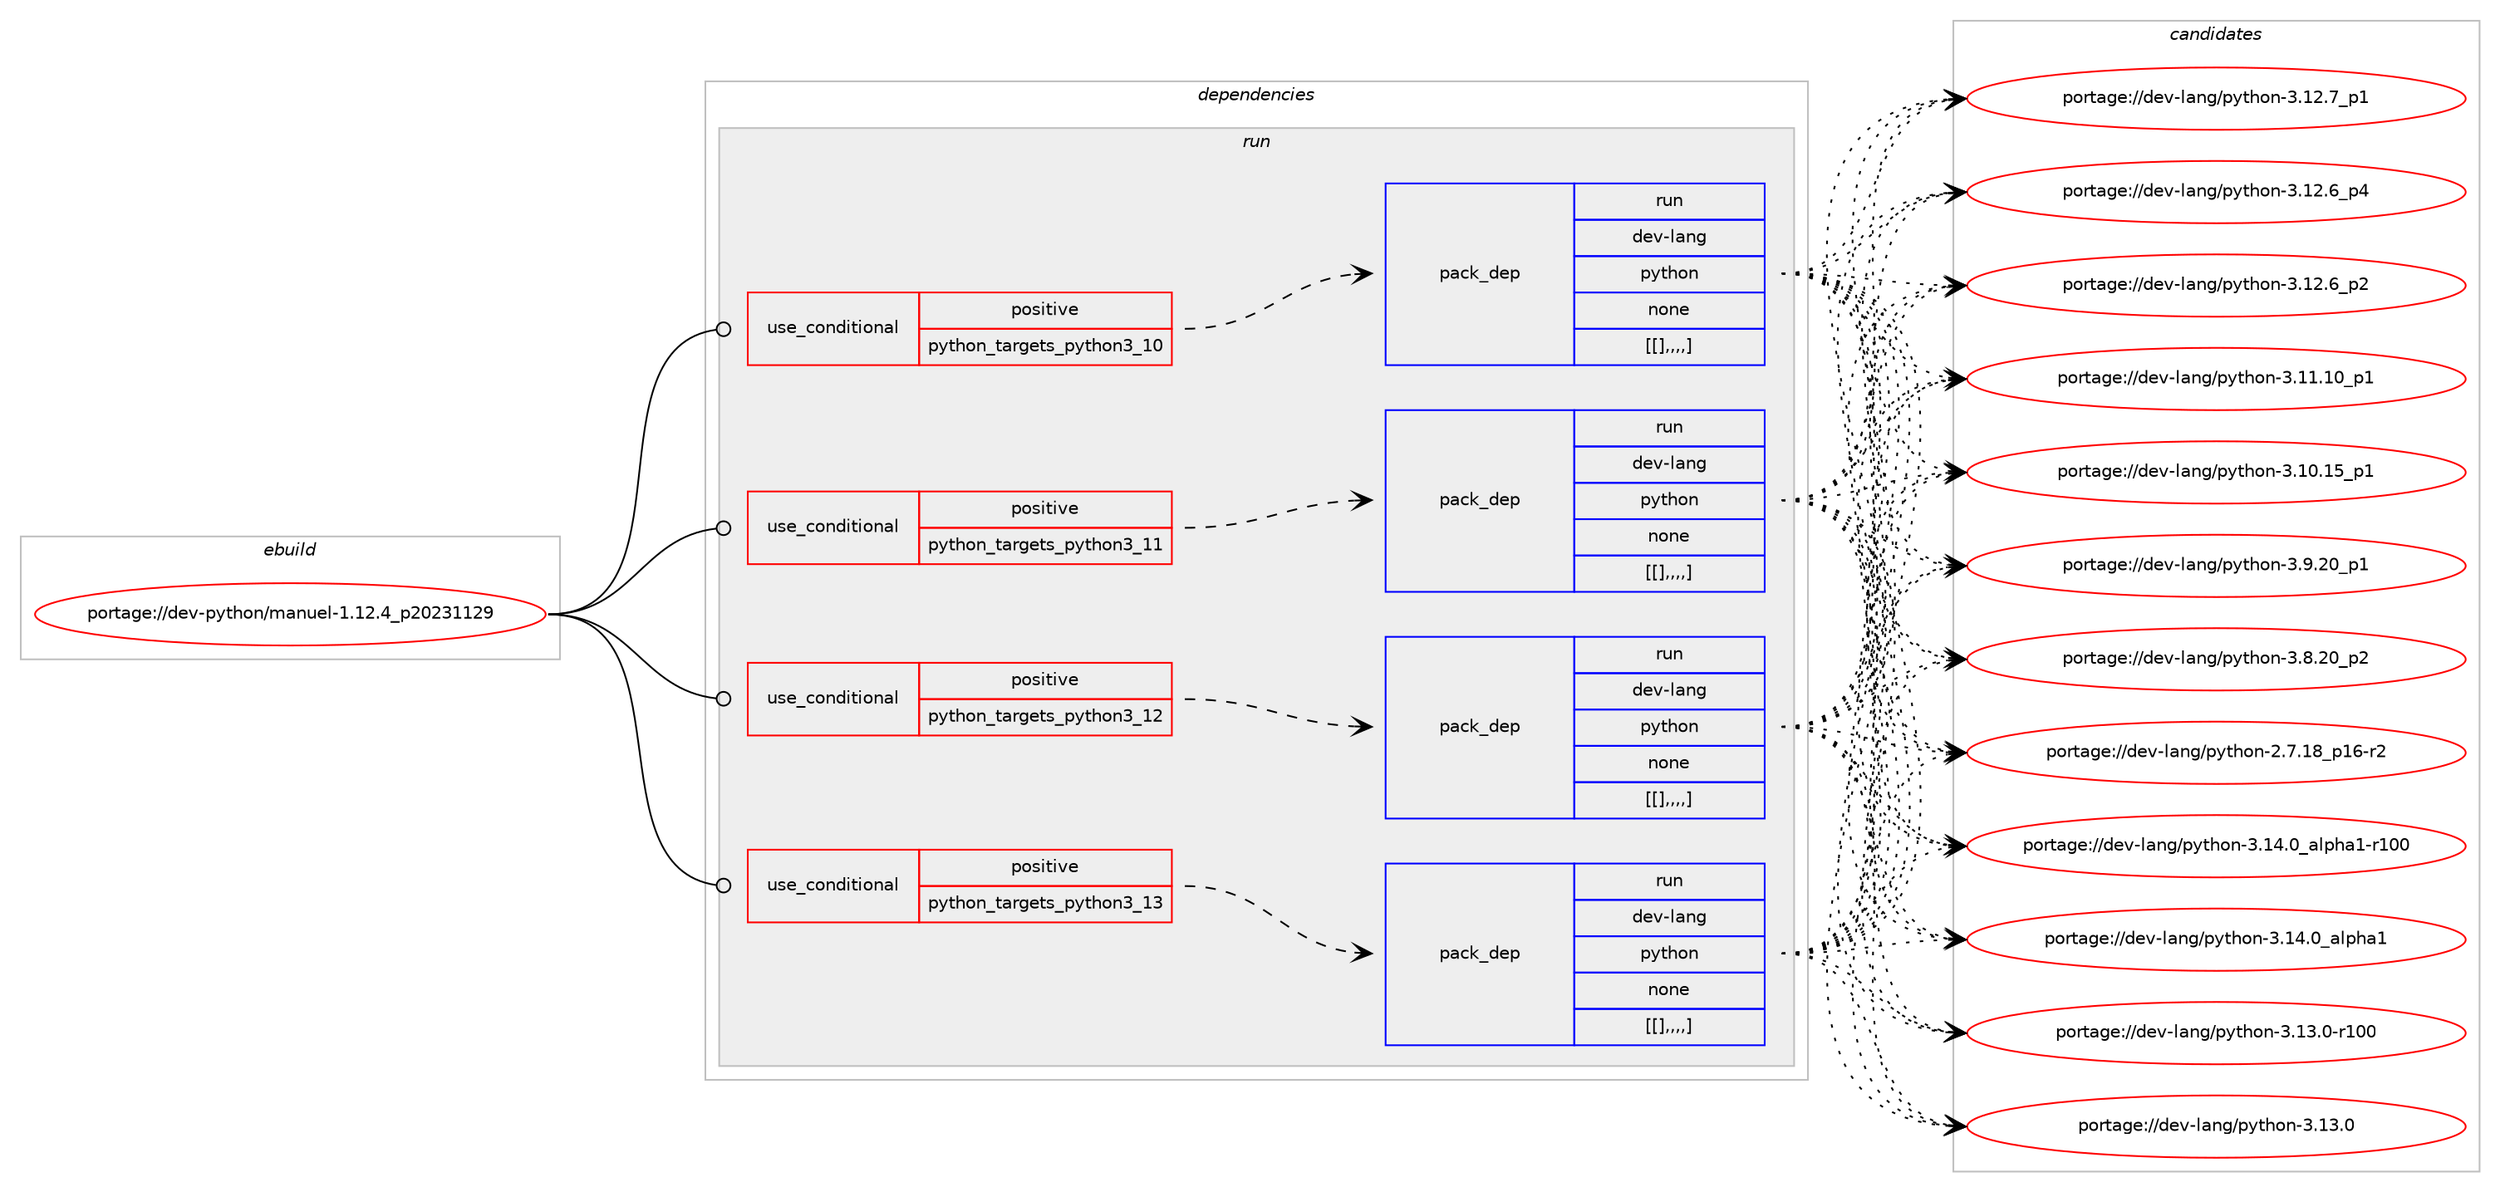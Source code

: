 digraph prolog {

# *************
# Graph options
# *************

newrank=true;
concentrate=true;
compound=true;
graph [rankdir=LR,fontname=Helvetica,fontsize=10,ranksep=1.5];#, ranksep=2.5, nodesep=0.2];
edge  [arrowhead=vee];
node  [fontname=Helvetica,fontsize=10];

# **********
# The ebuild
# **********

subgraph cluster_leftcol {
color=gray;
label=<<i>ebuild</i>>;
id [label="portage://dev-python/manuel-1.12.4_p20231129", color=red, width=4, href="../dev-python/manuel-1.12.4_p20231129.svg"];
}

# ****************
# The dependencies
# ****************

subgraph cluster_midcol {
color=gray;
label=<<i>dependencies</i>>;
subgraph cluster_compile {
fillcolor="#eeeeee";
style=filled;
label=<<i>compile</i>>;
}
subgraph cluster_compileandrun {
fillcolor="#eeeeee";
style=filled;
label=<<i>compile and run</i>>;
}
subgraph cluster_run {
fillcolor="#eeeeee";
style=filled;
label=<<i>run</i>>;
subgraph cond36891 {
dependency156544 [label=<<TABLE BORDER="0" CELLBORDER="1" CELLSPACING="0" CELLPADDING="4"><TR><TD ROWSPAN="3" CELLPADDING="10">use_conditional</TD></TR><TR><TD>positive</TD></TR><TR><TD>python_targets_python3_10</TD></TR></TABLE>>, shape=none, color=red];
subgraph pack118326 {
dependency156551 [label=<<TABLE BORDER="0" CELLBORDER="1" CELLSPACING="0" CELLPADDING="4" WIDTH="220"><TR><TD ROWSPAN="6" CELLPADDING="30">pack_dep</TD></TR><TR><TD WIDTH="110">run</TD></TR><TR><TD>dev-lang</TD></TR><TR><TD>python</TD></TR><TR><TD>none</TD></TR><TR><TD>[[],,,,]</TD></TR></TABLE>>, shape=none, color=blue];
}
dependency156544:e -> dependency156551:w [weight=20,style="dashed",arrowhead="vee"];
}
id:e -> dependency156544:w [weight=20,style="solid",arrowhead="odot"];
subgraph cond36902 {
dependency156568 [label=<<TABLE BORDER="0" CELLBORDER="1" CELLSPACING="0" CELLPADDING="4"><TR><TD ROWSPAN="3" CELLPADDING="10">use_conditional</TD></TR><TR><TD>positive</TD></TR><TR><TD>python_targets_python3_11</TD></TR></TABLE>>, shape=none, color=red];
subgraph pack118336 {
dependency156571 [label=<<TABLE BORDER="0" CELLBORDER="1" CELLSPACING="0" CELLPADDING="4" WIDTH="220"><TR><TD ROWSPAN="6" CELLPADDING="30">pack_dep</TD></TR><TR><TD WIDTH="110">run</TD></TR><TR><TD>dev-lang</TD></TR><TR><TD>python</TD></TR><TR><TD>none</TD></TR><TR><TD>[[],,,,]</TD></TR></TABLE>>, shape=none, color=blue];
}
dependency156568:e -> dependency156571:w [weight=20,style="dashed",arrowhead="vee"];
}
id:e -> dependency156568:w [weight=20,style="solid",arrowhead="odot"];
subgraph cond36913 {
dependency156585 [label=<<TABLE BORDER="0" CELLBORDER="1" CELLSPACING="0" CELLPADDING="4"><TR><TD ROWSPAN="3" CELLPADDING="10">use_conditional</TD></TR><TR><TD>positive</TD></TR><TR><TD>python_targets_python3_12</TD></TR></TABLE>>, shape=none, color=red];
subgraph pack118350 {
dependency156589 [label=<<TABLE BORDER="0" CELLBORDER="1" CELLSPACING="0" CELLPADDING="4" WIDTH="220"><TR><TD ROWSPAN="6" CELLPADDING="30">pack_dep</TD></TR><TR><TD WIDTH="110">run</TD></TR><TR><TD>dev-lang</TD></TR><TR><TD>python</TD></TR><TR><TD>none</TD></TR><TR><TD>[[],,,,]</TD></TR></TABLE>>, shape=none, color=blue];
}
dependency156585:e -> dependency156589:w [weight=20,style="dashed",arrowhead="vee"];
}
id:e -> dependency156585:w [weight=20,style="solid",arrowhead="odot"];
subgraph cond36921 {
dependency156601 [label=<<TABLE BORDER="0" CELLBORDER="1" CELLSPACING="0" CELLPADDING="4"><TR><TD ROWSPAN="3" CELLPADDING="10">use_conditional</TD></TR><TR><TD>positive</TD></TR><TR><TD>python_targets_python3_13</TD></TR></TABLE>>, shape=none, color=red];
subgraph pack118358 {
dependency156612 [label=<<TABLE BORDER="0" CELLBORDER="1" CELLSPACING="0" CELLPADDING="4" WIDTH="220"><TR><TD ROWSPAN="6" CELLPADDING="30">pack_dep</TD></TR><TR><TD WIDTH="110">run</TD></TR><TR><TD>dev-lang</TD></TR><TR><TD>python</TD></TR><TR><TD>none</TD></TR><TR><TD>[[],,,,]</TD></TR></TABLE>>, shape=none, color=blue];
}
dependency156601:e -> dependency156612:w [weight=20,style="dashed",arrowhead="vee"];
}
id:e -> dependency156601:w [weight=20,style="solid",arrowhead="odot"];
}
}

# **************
# The candidates
# **************

subgraph cluster_choices {
rank=same;
color=gray;
label=<<i>candidates</i>>;

subgraph choice118307 {
color=black;
nodesep=1;
choice100101118451089711010347112121116104111110455146495246489597108112104974945114494848 [label="portage://dev-lang/python-3.14.0_alpha1-r100", color=red, width=4,href="../dev-lang/python-3.14.0_alpha1-r100.svg"];
choice1001011184510897110103471121211161041111104551464952464895971081121049749 [label="portage://dev-lang/python-3.14.0_alpha1", color=red, width=4,href="../dev-lang/python-3.14.0_alpha1.svg"];
choice1001011184510897110103471121211161041111104551464951464845114494848 [label="portage://dev-lang/python-3.13.0-r100", color=red, width=4,href="../dev-lang/python-3.13.0-r100.svg"];
choice10010111845108971101034711212111610411111045514649514648 [label="portage://dev-lang/python-3.13.0", color=red, width=4,href="../dev-lang/python-3.13.0.svg"];
choice100101118451089711010347112121116104111110455146495046559511249 [label="portage://dev-lang/python-3.12.7_p1", color=red, width=4,href="../dev-lang/python-3.12.7_p1.svg"];
choice100101118451089711010347112121116104111110455146495046549511252 [label="portage://dev-lang/python-3.12.6_p4", color=red, width=4,href="../dev-lang/python-3.12.6_p4.svg"];
choice100101118451089711010347112121116104111110455146495046549511250 [label="portage://dev-lang/python-3.12.6_p2", color=red, width=4,href="../dev-lang/python-3.12.6_p2.svg"];
choice10010111845108971101034711212111610411111045514649494649489511249 [label="portage://dev-lang/python-3.11.10_p1", color=red, width=4,href="../dev-lang/python-3.11.10_p1.svg"];
choice10010111845108971101034711212111610411111045514649484649539511249 [label="portage://dev-lang/python-3.10.15_p1", color=red, width=4,href="../dev-lang/python-3.10.15_p1.svg"];
choice100101118451089711010347112121116104111110455146574650489511249 [label="portage://dev-lang/python-3.9.20_p1", color=red, width=4,href="../dev-lang/python-3.9.20_p1.svg"];
choice100101118451089711010347112121116104111110455146564650489511250 [label="portage://dev-lang/python-3.8.20_p2", color=red, width=4,href="../dev-lang/python-3.8.20_p2.svg"];
choice100101118451089711010347112121116104111110455046554649569511249544511450 [label="portage://dev-lang/python-2.7.18_p16-r2", color=red, width=4,href="../dev-lang/python-2.7.18_p16-r2.svg"];
dependency156551:e -> choice100101118451089711010347112121116104111110455146495246489597108112104974945114494848:w [style=dotted,weight="100"];
dependency156551:e -> choice1001011184510897110103471121211161041111104551464952464895971081121049749:w [style=dotted,weight="100"];
dependency156551:e -> choice1001011184510897110103471121211161041111104551464951464845114494848:w [style=dotted,weight="100"];
dependency156551:e -> choice10010111845108971101034711212111610411111045514649514648:w [style=dotted,weight="100"];
dependency156551:e -> choice100101118451089711010347112121116104111110455146495046559511249:w [style=dotted,weight="100"];
dependency156551:e -> choice100101118451089711010347112121116104111110455146495046549511252:w [style=dotted,weight="100"];
dependency156551:e -> choice100101118451089711010347112121116104111110455146495046549511250:w [style=dotted,weight="100"];
dependency156551:e -> choice10010111845108971101034711212111610411111045514649494649489511249:w [style=dotted,weight="100"];
dependency156551:e -> choice10010111845108971101034711212111610411111045514649484649539511249:w [style=dotted,weight="100"];
dependency156551:e -> choice100101118451089711010347112121116104111110455146574650489511249:w [style=dotted,weight="100"];
dependency156551:e -> choice100101118451089711010347112121116104111110455146564650489511250:w [style=dotted,weight="100"];
dependency156551:e -> choice100101118451089711010347112121116104111110455046554649569511249544511450:w [style=dotted,weight="100"];
}
subgraph choice118313 {
color=black;
nodesep=1;
choice100101118451089711010347112121116104111110455146495246489597108112104974945114494848 [label="portage://dev-lang/python-3.14.0_alpha1-r100", color=red, width=4,href="../dev-lang/python-3.14.0_alpha1-r100.svg"];
choice1001011184510897110103471121211161041111104551464952464895971081121049749 [label="portage://dev-lang/python-3.14.0_alpha1", color=red, width=4,href="../dev-lang/python-3.14.0_alpha1.svg"];
choice1001011184510897110103471121211161041111104551464951464845114494848 [label="portage://dev-lang/python-3.13.0-r100", color=red, width=4,href="../dev-lang/python-3.13.0-r100.svg"];
choice10010111845108971101034711212111610411111045514649514648 [label="portage://dev-lang/python-3.13.0", color=red, width=4,href="../dev-lang/python-3.13.0.svg"];
choice100101118451089711010347112121116104111110455146495046559511249 [label="portage://dev-lang/python-3.12.7_p1", color=red, width=4,href="../dev-lang/python-3.12.7_p1.svg"];
choice100101118451089711010347112121116104111110455146495046549511252 [label="portage://dev-lang/python-3.12.6_p4", color=red, width=4,href="../dev-lang/python-3.12.6_p4.svg"];
choice100101118451089711010347112121116104111110455146495046549511250 [label="portage://dev-lang/python-3.12.6_p2", color=red, width=4,href="../dev-lang/python-3.12.6_p2.svg"];
choice10010111845108971101034711212111610411111045514649494649489511249 [label="portage://dev-lang/python-3.11.10_p1", color=red, width=4,href="../dev-lang/python-3.11.10_p1.svg"];
choice10010111845108971101034711212111610411111045514649484649539511249 [label="portage://dev-lang/python-3.10.15_p1", color=red, width=4,href="../dev-lang/python-3.10.15_p1.svg"];
choice100101118451089711010347112121116104111110455146574650489511249 [label="portage://dev-lang/python-3.9.20_p1", color=red, width=4,href="../dev-lang/python-3.9.20_p1.svg"];
choice100101118451089711010347112121116104111110455146564650489511250 [label="portage://dev-lang/python-3.8.20_p2", color=red, width=4,href="../dev-lang/python-3.8.20_p2.svg"];
choice100101118451089711010347112121116104111110455046554649569511249544511450 [label="portage://dev-lang/python-2.7.18_p16-r2", color=red, width=4,href="../dev-lang/python-2.7.18_p16-r2.svg"];
dependency156571:e -> choice100101118451089711010347112121116104111110455146495246489597108112104974945114494848:w [style=dotted,weight="100"];
dependency156571:e -> choice1001011184510897110103471121211161041111104551464952464895971081121049749:w [style=dotted,weight="100"];
dependency156571:e -> choice1001011184510897110103471121211161041111104551464951464845114494848:w [style=dotted,weight="100"];
dependency156571:e -> choice10010111845108971101034711212111610411111045514649514648:w [style=dotted,weight="100"];
dependency156571:e -> choice100101118451089711010347112121116104111110455146495046559511249:w [style=dotted,weight="100"];
dependency156571:e -> choice100101118451089711010347112121116104111110455146495046549511252:w [style=dotted,weight="100"];
dependency156571:e -> choice100101118451089711010347112121116104111110455146495046549511250:w [style=dotted,weight="100"];
dependency156571:e -> choice10010111845108971101034711212111610411111045514649494649489511249:w [style=dotted,weight="100"];
dependency156571:e -> choice10010111845108971101034711212111610411111045514649484649539511249:w [style=dotted,weight="100"];
dependency156571:e -> choice100101118451089711010347112121116104111110455146574650489511249:w [style=dotted,weight="100"];
dependency156571:e -> choice100101118451089711010347112121116104111110455146564650489511250:w [style=dotted,weight="100"];
dependency156571:e -> choice100101118451089711010347112121116104111110455046554649569511249544511450:w [style=dotted,weight="100"];
}
subgraph choice118318 {
color=black;
nodesep=1;
choice100101118451089711010347112121116104111110455146495246489597108112104974945114494848 [label="portage://dev-lang/python-3.14.0_alpha1-r100", color=red, width=4,href="../dev-lang/python-3.14.0_alpha1-r100.svg"];
choice1001011184510897110103471121211161041111104551464952464895971081121049749 [label="portage://dev-lang/python-3.14.0_alpha1", color=red, width=4,href="../dev-lang/python-3.14.0_alpha1.svg"];
choice1001011184510897110103471121211161041111104551464951464845114494848 [label="portage://dev-lang/python-3.13.0-r100", color=red, width=4,href="../dev-lang/python-3.13.0-r100.svg"];
choice10010111845108971101034711212111610411111045514649514648 [label="portage://dev-lang/python-3.13.0", color=red, width=4,href="../dev-lang/python-3.13.0.svg"];
choice100101118451089711010347112121116104111110455146495046559511249 [label="portage://dev-lang/python-3.12.7_p1", color=red, width=4,href="../dev-lang/python-3.12.7_p1.svg"];
choice100101118451089711010347112121116104111110455146495046549511252 [label="portage://dev-lang/python-3.12.6_p4", color=red, width=4,href="../dev-lang/python-3.12.6_p4.svg"];
choice100101118451089711010347112121116104111110455146495046549511250 [label="portage://dev-lang/python-3.12.6_p2", color=red, width=4,href="../dev-lang/python-3.12.6_p2.svg"];
choice10010111845108971101034711212111610411111045514649494649489511249 [label="portage://dev-lang/python-3.11.10_p1", color=red, width=4,href="../dev-lang/python-3.11.10_p1.svg"];
choice10010111845108971101034711212111610411111045514649484649539511249 [label="portage://dev-lang/python-3.10.15_p1", color=red, width=4,href="../dev-lang/python-3.10.15_p1.svg"];
choice100101118451089711010347112121116104111110455146574650489511249 [label="portage://dev-lang/python-3.9.20_p1", color=red, width=4,href="../dev-lang/python-3.9.20_p1.svg"];
choice100101118451089711010347112121116104111110455146564650489511250 [label="portage://dev-lang/python-3.8.20_p2", color=red, width=4,href="../dev-lang/python-3.8.20_p2.svg"];
choice100101118451089711010347112121116104111110455046554649569511249544511450 [label="portage://dev-lang/python-2.7.18_p16-r2", color=red, width=4,href="../dev-lang/python-2.7.18_p16-r2.svg"];
dependency156589:e -> choice100101118451089711010347112121116104111110455146495246489597108112104974945114494848:w [style=dotted,weight="100"];
dependency156589:e -> choice1001011184510897110103471121211161041111104551464952464895971081121049749:w [style=dotted,weight="100"];
dependency156589:e -> choice1001011184510897110103471121211161041111104551464951464845114494848:w [style=dotted,weight="100"];
dependency156589:e -> choice10010111845108971101034711212111610411111045514649514648:w [style=dotted,weight="100"];
dependency156589:e -> choice100101118451089711010347112121116104111110455146495046559511249:w [style=dotted,weight="100"];
dependency156589:e -> choice100101118451089711010347112121116104111110455146495046549511252:w [style=dotted,weight="100"];
dependency156589:e -> choice100101118451089711010347112121116104111110455146495046549511250:w [style=dotted,weight="100"];
dependency156589:e -> choice10010111845108971101034711212111610411111045514649494649489511249:w [style=dotted,weight="100"];
dependency156589:e -> choice10010111845108971101034711212111610411111045514649484649539511249:w [style=dotted,weight="100"];
dependency156589:e -> choice100101118451089711010347112121116104111110455146574650489511249:w [style=dotted,weight="100"];
dependency156589:e -> choice100101118451089711010347112121116104111110455146564650489511250:w [style=dotted,weight="100"];
dependency156589:e -> choice100101118451089711010347112121116104111110455046554649569511249544511450:w [style=dotted,weight="100"];
}
subgraph choice118323 {
color=black;
nodesep=1;
choice100101118451089711010347112121116104111110455146495246489597108112104974945114494848 [label="portage://dev-lang/python-3.14.0_alpha1-r100", color=red, width=4,href="../dev-lang/python-3.14.0_alpha1-r100.svg"];
choice1001011184510897110103471121211161041111104551464952464895971081121049749 [label="portage://dev-lang/python-3.14.0_alpha1", color=red, width=4,href="../dev-lang/python-3.14.0_alpha1.svg"];
choice1001011184510897110103471121211161041111104551464951464845114494848 [label="portage://dev-lang/python-3.13.0-r100", color=red, width=4,href="../dev-lang/python-3.13.0-r100.svg"];
choice10010111845108971101034711212111610411111045514649514648 [label="portage://dev-lang/python-3.13.0", color=red, width=4,href="../dev-lang/python-3.13.0.svg"];
choice100101118451089711010347112121116104111110455146495046559511249 [label="portage://dev-lang/python-3.12.7_p1", color=red, width=4,href="../dev-lang/python-3.12.7_p1.svg"];
choice100101118451089711010347112121116104111110455146495046549511252 [label="portage://dev-lang/python-3.12.6_p4", color=red, width=4,href="../dev-lang/python-3.12.6_p4.svg"];
choice100101118451089711010347112121116104111110455146495046549511250 [label="portage://dev-lang/python-3.12.6_p2", color=red, width=4,href="../dev-lang/python-3.12.6_p2.svg"];
choice10010111845108971101034711212111610411111045514649494649489511249 [label="portage://dev-lang/python-3.11.10_p1", color=red, width=4,href="../dev-lang/python-3.11.10_p1.svg"];
choice10010111845108971101034711212111610411111045514649484649539511249 [label="portage://dev-lang/python-3.10.15_p1", color=red, width=4,href="../dev-lang/python-3.10.15_p1.svg"];
choice100101118451089711010347112121116104111110455146574650489511249 [label="portage://dev-lang/python-3.9.20_p1", color=red, width=4,href="../dev-lang/python-3.9.20_p1.svg"];
choice100101118451089711010347112121116104111110455146564650489511250 [label="portage://dev-lang/python-3.8.20_p2", color=red, width=4,href="../dev-lang/python-3.8.20_p2.svg"];
choice100101118451089711010347112121116104111110455046554649569511249544511450 [label="portage://dev-lang/python-2.7.18_p16-r2", color=red, width=4,href="../dev-lang/python-2.7.18_p16-r2.svg"];
dependency156612:e -> choice100101118451089711010347112121116104111110455146495246489597108112104974945114494848:w [style=dotted,weight="100"];
dependency156612:e -> choice1001011184510897110103471121211161041111104551464952464895971081121049749:w [style=dotted,weight="100"];
dependency156612:e -> choice1001011184510897110103471121211161041111104551464951464845114494848:w [style=dotted,weight="100"];
dependency156612:e -> choice10010111845108971101034711212111610411111045514649514648:w [style=dotted,weight="100"];
dependency156612:e -> choice100101118451089711010347112121116104111110455146495046559511249:w [style=dotted,weight="100"];
dependency156612:e -> choice100101118451089711010347112121116104111110455146495046549511252:w [style=dotted,weight="100"];
dependency156612:e -> choice100101118451089711010347112121116104111110455146495046549511250:w [style=dotted,weight="100"];
dependency156612:e -> choice10010111845108971101034711212111610411111045514649494649489511249:w [style=dotted,weight="100"];
dependency156612:e -> choice10010111845108971101034711212111610411111045514649484649539511249:w [style=dotted,weight="100"];
dependency156612:e -> choice100101118451089711010347112121116104111110455146574650489511249:w [style=dotted,weight="100"];
dependency156612:e -> choice100101118451089711010347112121116104111110455146564650489511250:w [style=dotted,weight="100"];
dependency156612:e -> choice100101118451089711010347112121116104111110455046554649569511249544511450:w [style=dotted,weight="100"];
}
}

}
